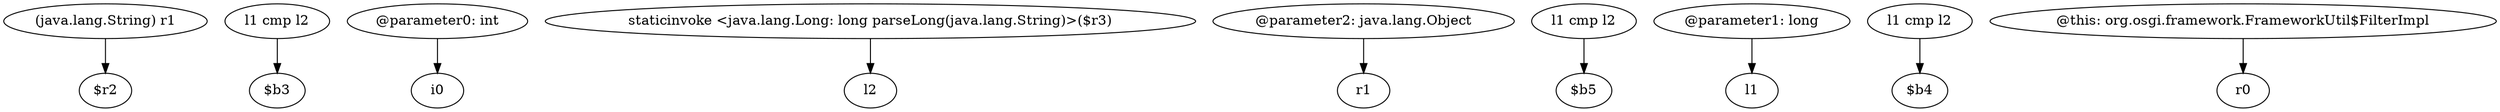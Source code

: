 digraph g {
0[label="(java.lang.String) r1"]
1[label="$r2"]
0->1[label=""]
2[label="l1 cmp l2"]
3[label="$b3"]
2->3[label=""]
4[label="@parameter0: int"]
5[label="i0"]
4->5[label=""]
6[label="staticinvoke <java.lang.Long: long parseLong(java.lang.String)>($r3)"]
7[label="l2"]
6->7[label=""]
8[label="@parameter2: java.lang.Object"]
9[label="r1"]
8->9[label=""]
10[label="l1 cmp l2"]
11[label="$b5"]
10->11[label=""]
12[label="@parameter1: long"]
13[label="l1"]
12->13[label=""]
14[label="l1 cmp l2"]
15[label="$b4"]
14->15[label=""]
16[label="@this: org.osgi.framework.FrameworkUtil$FilterImpl"]
17[label="r0"]
16->17[label=""]
}
